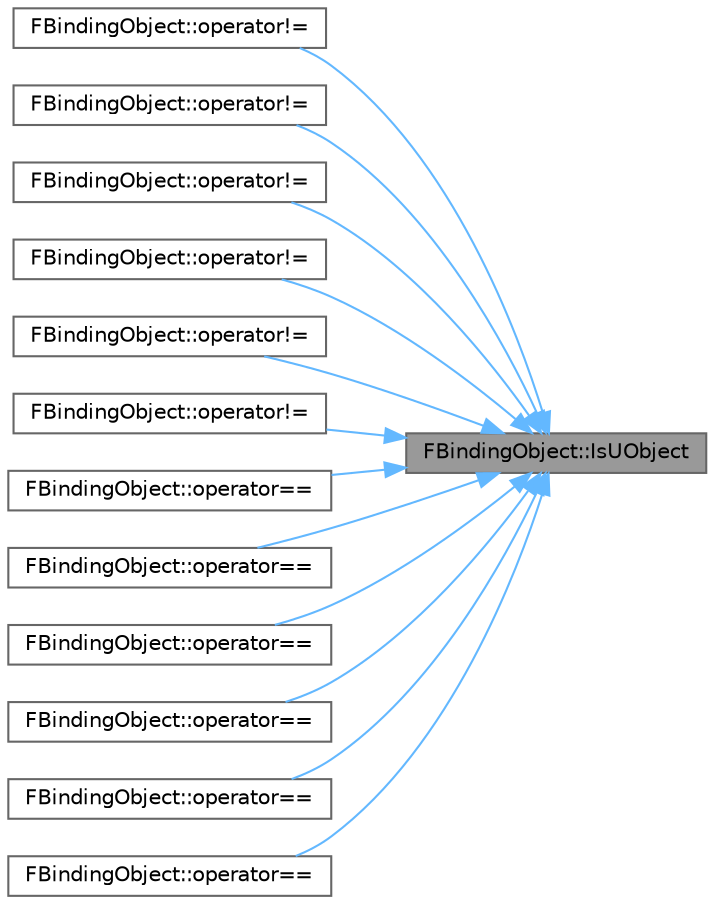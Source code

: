 digraph "FBindingObject::IsUObject"
{
 // INTERACTIVE_SVG=YES
 // LATEX_PDF_SIZE
  bgcolor="transparent";
  edge [fontname=Helvetica,fontsize=10,labelfontname=Helvetica,labelfontsize=10];
  node [fontname=Helvetica,fontsize=10,shape=box,height=0.2,width=0.4];
  rankdir="RL";
  Node1 [id="Node000001",label="FBindingObject::IsUObject",height=0.2,width=0.4,color="gray40", fillcolor="grey60", style="filled", fontcolor="black",tooltip=" "];
  Node1 -> Node2 [id="edge1_Node000001_Node000002",dir="back",color="steelblue1",style="solid",tooltip=" "];
  Node2 [id="Node000002",label="FBindingObject::operator!=",height=0.2,width=0.4,color="grey40", fillcolor="white", style="filled",URL="$dc/da7/classFBindingObject.html#a8c2a81bf7de2cbbdee4d301335d0e9f9",tooltip=" "];
  Node1 -> Node3 [id="edge2_Node000001_Node000003",dir="back",color="steelblue1",style="solid",tooltip=" "];
  Node3 [id="Node000003",label="FBindingObject::operator!=",height=0.2,width=0.4,color="grey40", fillcolor="white", style="filled",URL="$dc/da7/classFBindingObject.html#ac6175671c8f61f83c7a5991daaed1dda",tooltip=" "];
  Node1 -> Node4 [id="edge3_Node000001_Node000004",dir="back",color="steelblue1",style="solid",tooltip=" "];
  Node4 [id="Node000004",label="FBindingObject::operator!=",height=0.2,width=0.4,color="grey40", fillcolor="white", style="filled",URL="$dc/da7/classFBindingObject.html#a9694781f50efde9e05930d067841bcfa",tooltip=" "];
  Node1 -> Node5 [id="edge4_Node000001_Node000005",dir="back",color="steelblue1",style="solid",tooltip=" "];
  Node5 [id="Node000005",label="FBindingObject::operator!=",height=0.2,width=0.4,color="grey40", fillcolor="white", style="filled",URL="$dc/da7/classFBindingObject.html#ae426248e7d6fb15d89703e27fb27a20e",tooltip=" "];
  Node1 -> Node6 [id="edge5_Node000001_Node000006",dir="back",color="steelblue1",style="solid",tooltip=" "];
  Node6 [id="Node000006",label="FBindingObject::operator!=",height=0.2,width=0.4,color="grey40", fillcolor="white", style="filled",URL="$dc/da7/classFBindingObject.html#afb24d64700b8b9264677bc0205d5acb1",tooltip=" "];
  Node1 -> Node7 [id="edge6_Node000001_Node000007",dir="back",color="steelblue1",style="solid",tooltip=" "];
  Node7 [id="Node000007",label="FBindingObject::operator!=",height=0.2,width=0.4,color="grey40", fillcolor="white", style="filled",URL="$dc/da7/classFBindingObject.html#ace151f9fb79827c9e24f564cf5b1b9c8",tooltip=" "];
  Node1 -> Node8 [id="edge7_Node000001_Node000008",dir="back",color="steelblue1",style="solid",tooltip=" "];
  Node8 [id="Node000008",label="FBindingObject::operator==",height=0.2,width=0.4,color="grey40", fillcolor="white", style="filled",URL="$dc/da7/classFBindingObject.html#a6b13298cb9b9674058a8b5954dd1bb6b",tooltip=" "];
  Node1 -> Node9 [id="edge8_Node000001_Node000009",dir="back",color="steelblue1",style="solid",tooltip=" "];
  Node9 [id="Node000009",label="FBindingObject::operator==",height=0.2,width=0.4,color="grey40", fillcolor="white", style="filled",URL="$dc/da7/classFBindingObject.html#aa72bb7aed80950a89ea6801ccf98db1f",tooltip=" "];
  Node1 -> Node10 [id="edge9_Node000001_Node000010",dir="back",color="steelblue1",style="solid",tooltip=" "];
  Node10 [id="Node000010",label="FBindingObject::operator==",height=0.2,width=0.4,color="grey40", fillcolor="white", style="filled",URL="$dc/da7/classFBindingObject.html#a7a12e6ca4be5654485c042baf5712813",tooltip=" "];
  Node1 -> Node11 [id="edge10_Node000001_Node000011",dir="back",color="steelblue1",style="solid",tooltip=" "];
  Node11 [id="Node000011",label="FBindingObject::operator==",height=0.2,width=0.4,color="grey40", fillcolor="white", style="filled",URL="$dc/da7/classFBindingObject.html#ad37747e4a4843b700a71cad8145492dc",tooltip=" "];
  Node1 -> Node12 [id="edge11_Node000001_Node000012",dir="back",color="steelblue1",style="solid",tooltip=" "];
  Node12 [id="Node000012",label="FBindingObject::operator==",height=0.2,width=0.4,color="grey40", fillcolor="white", style="filled",URL="$dc/da7/classFBindingObject.html#a8f6c158fe4f3b5e2a3ffbfaa73a593b1",tooltip=" "];
  Node1 -> Node13 [id="edge12_Node000001_Node000013",dir="back",color="steelblue1",style="solid",tooltip=" "];
  Node13 [id="Node000013",label="FBindingObject::operator==",height=0.2,width=0.4,color="grey40", fillcolor="white", style="filled",URL="$dc/da7/classFBindingObject.html#a5892b689c0df79b7742cd0fc7c99a865",tooltip=" "];
}
